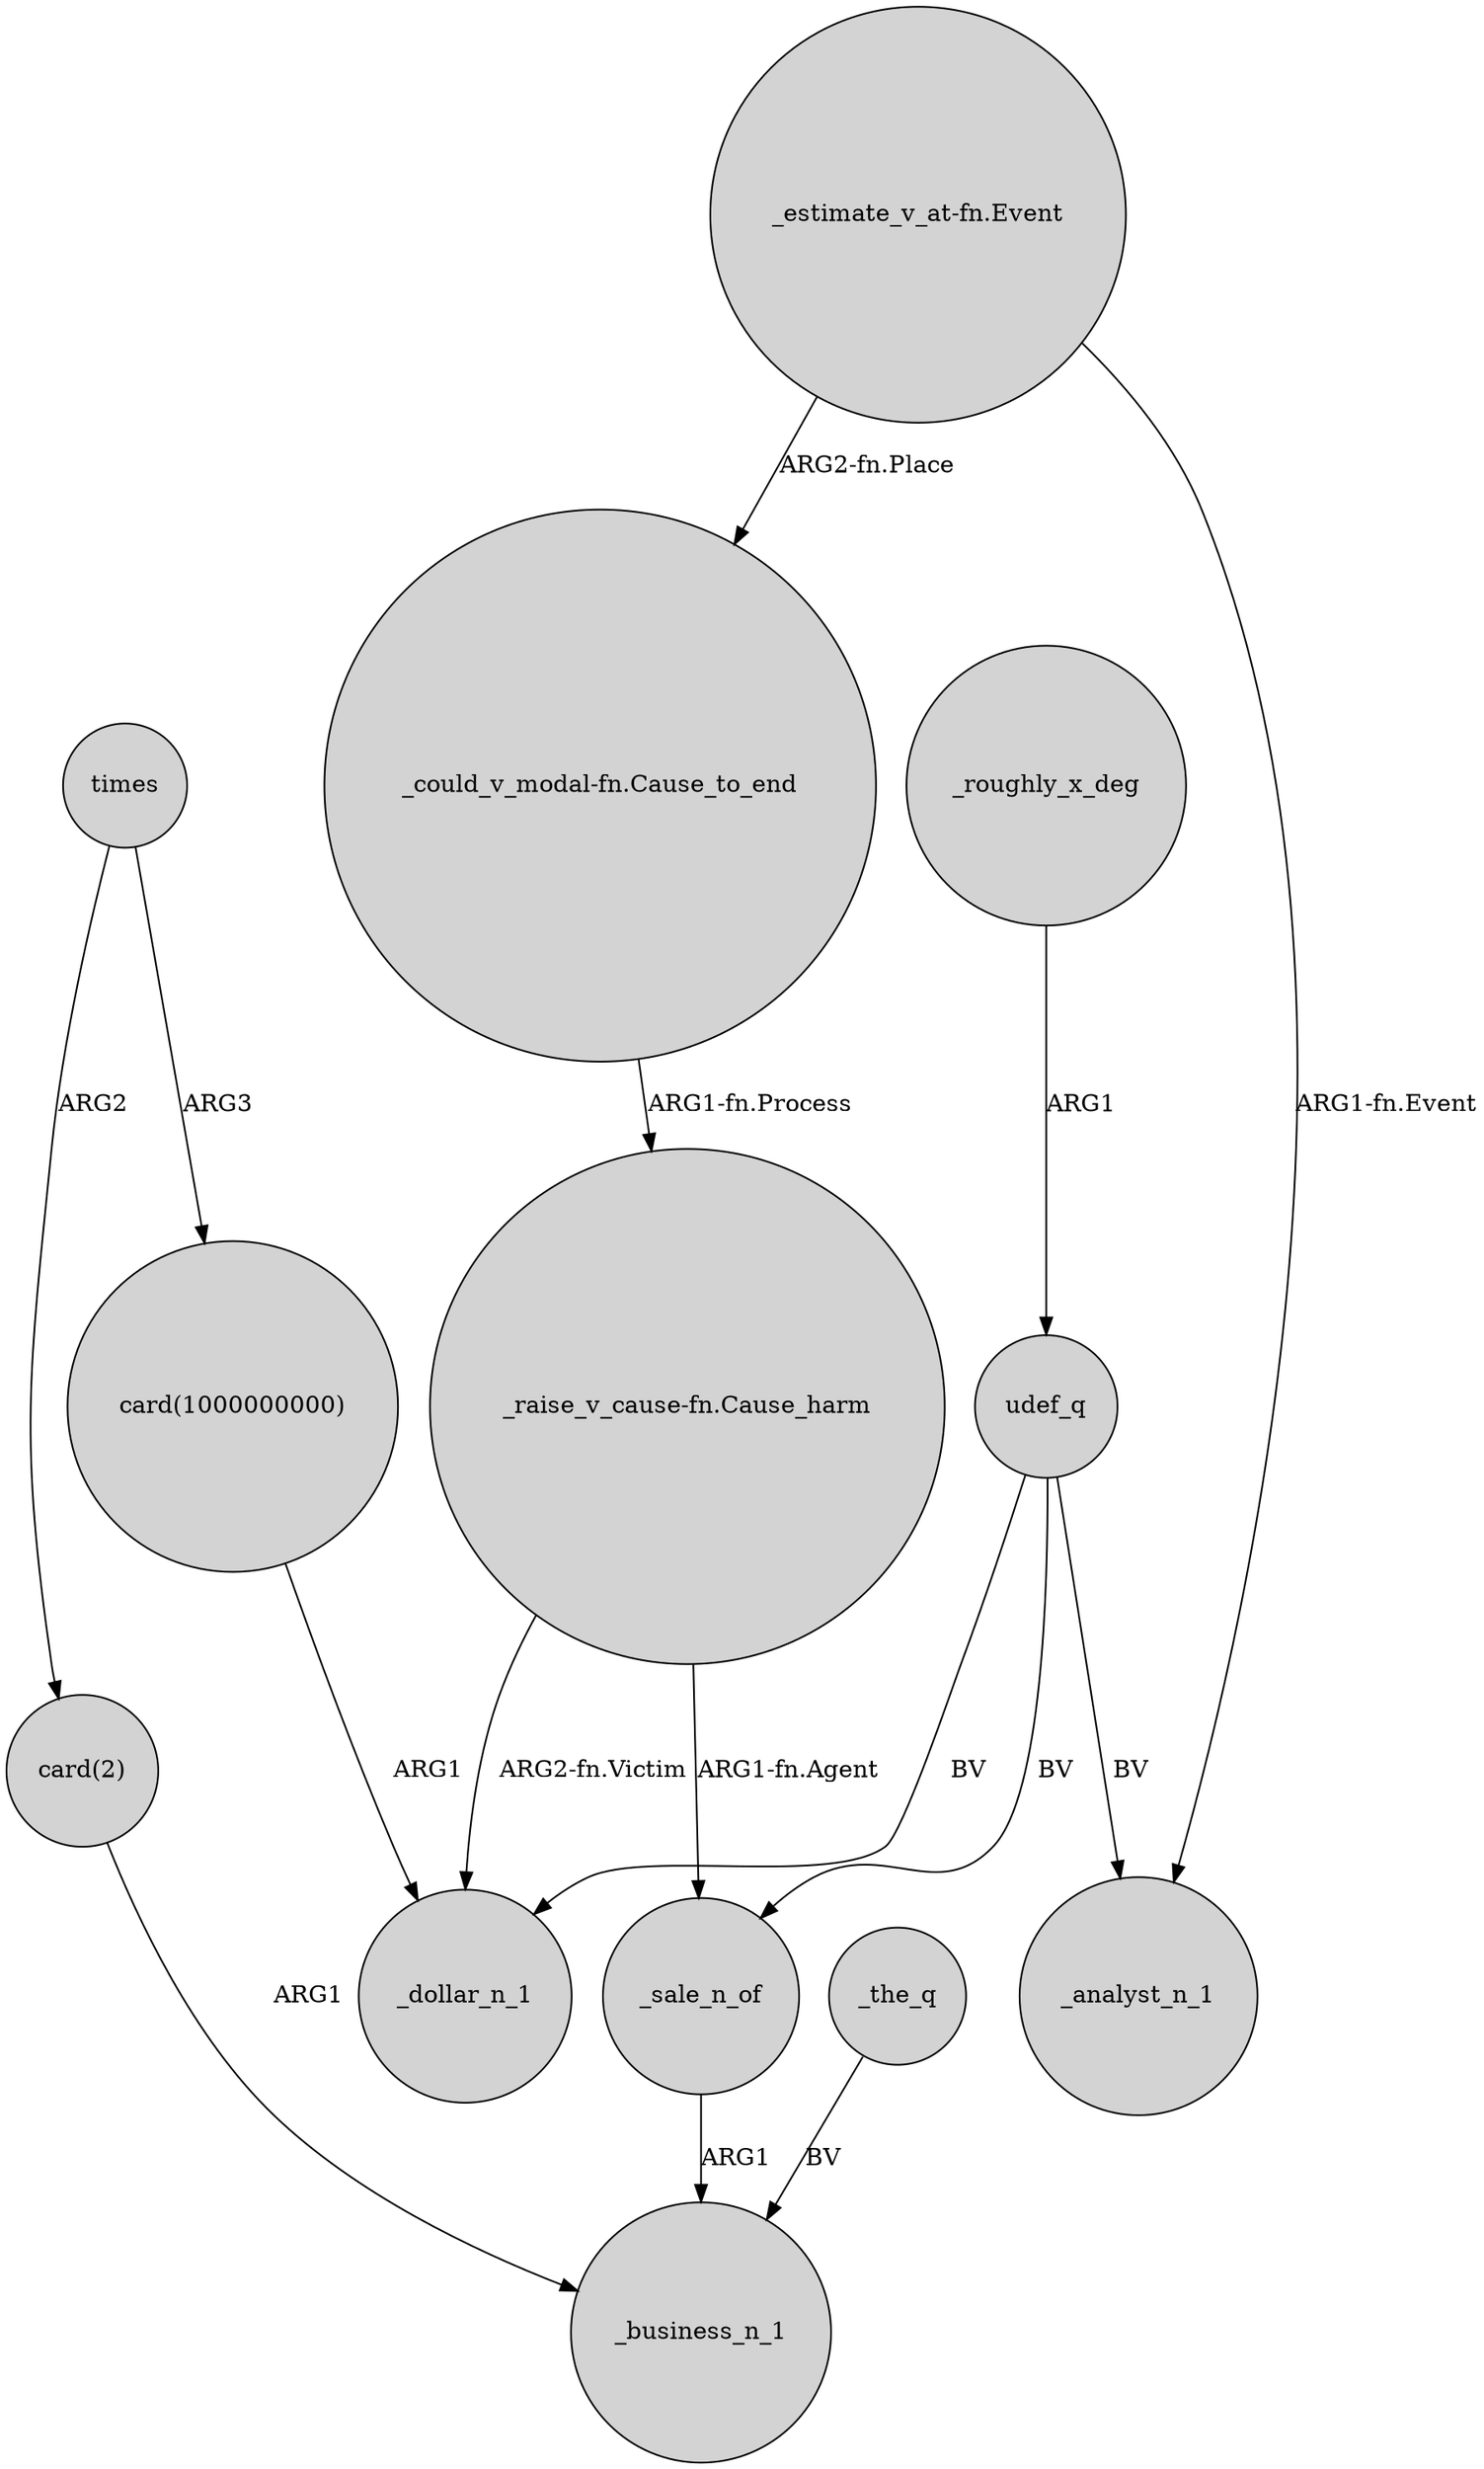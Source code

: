 digraph {
	node [shape=circle style=filled]
	"card(1000000000)" -> _dollar_n_1 [label=ARG1]
	"_raise_v_cause-fn.Cause_harm" -> _sale_n_of [label="ARG1-fn.Agent"]
	_roughly_x_deg -> udef_q [label=ARG1]
	udef_q -> _sale_n_of [label=BV]
	"_could_v_modal-fn.Cause_to_end" -> "_raise_v_cause-fn.Cause_harm" [label="ARG1-fn.Process"]
	_sale_n_of -> _business_n_1 [label=ARG1]
	times -> "card(1000000000)" [label=ARG3]
	"_raise_v_cause-fn.Cause_harm" -> _dollar_n_1 [label="ARG2-fn.Victim"]
	udef_q -> _dollar_n_1 [label=BV]
	udef_q -> _analyst_n_1 [label=BV]
	"card(2)" -> _business_n_1 [label=ARG1]
	"_estimate_v_at-fn.Event" -> "_could_v_modal-fn.Cause_to_end" [label="ARG2-fn.Place"]
	"_estimate_v_at-fn.Event" -> _analyst_n_1 [label="ARG1-fn.Event"]
	times -> "card(2)" [label=ARG2]
	_the_q -> _business_n_1 [label=BV]
}
